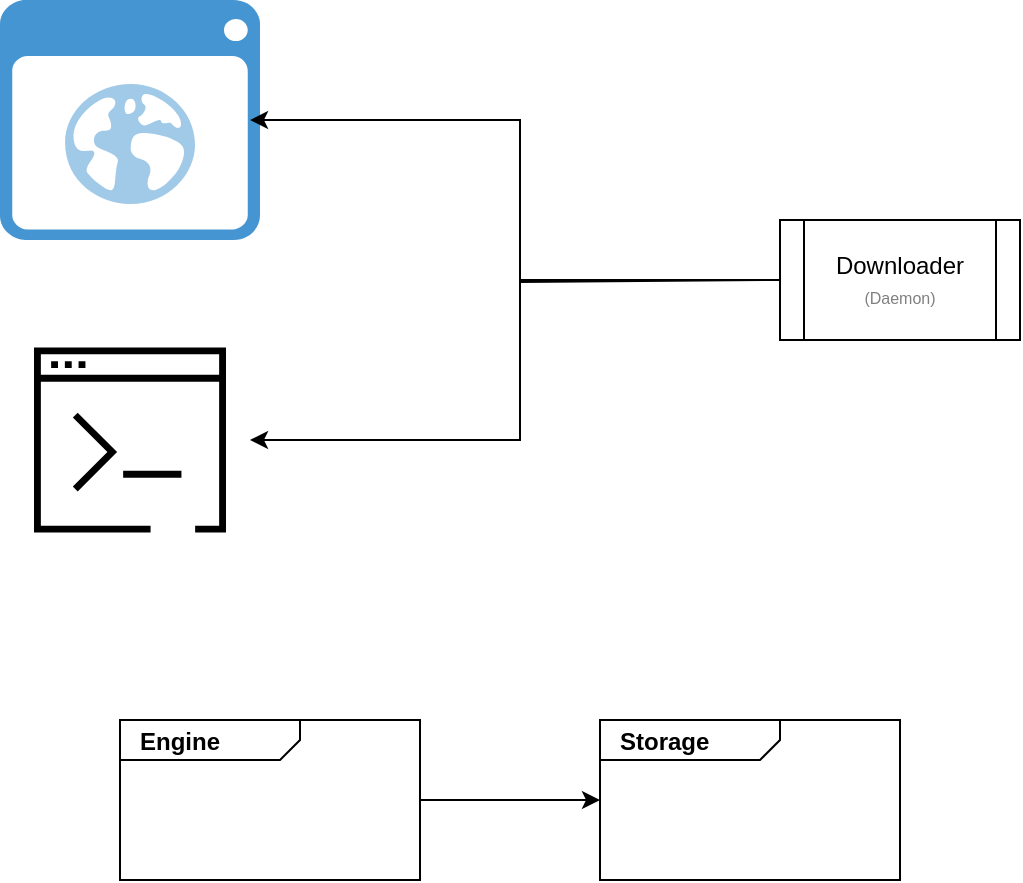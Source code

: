 <mxfile version="24.4.2" type="device">
  <diagram name="Page-1" id="t0vvowJEI3WZyKz7Jq5n">
    <mxGraphModel dx="1061" dy="729" grid="1" gridSize="10" guides="1" tooltips="1" connect="1" arrows="1" fold="1" page="1" pageScale="1" pageWidth="850" pageHeight="1100" math="0" shadow="0">
      <root>
        <mxCell id="0" />
        <mxCell id="1" parent="0" />
        <mxCell id="pOczW_SwAl8UBhugTKSk-4" value="" style="shadow=0;dashed=0;html=1;strokeColor=none;fillColor=#4495D1;labelPosition=center;verticalLabelPosition=bottom;verticalAlign=top;align=center;outlineConnect=0;shape=mxgraph.veeam.2d.web_ui;" vertex="1" parent="1">
          <mxGeometry x="110" y="110" width="130" height="120" as="geometry" />
        </mxCell>
        <mxCell id="pOczW_SwAl8UBhugTKSk-6" value="" style="sketch=0;points=[[0,0,0],[0.25,0,0],[0.5,0,0],[0.75,0,0],[1,0,0],[0,1,0],[0.25,1,0],[0.5,1,0],[0.75,1,0],[1,1,0],[0,0.25,0],[0,0.5,0],[0,0.75,0],[1,0.25,0],[1,0.5,0],[1,0.75,0]];points=[[0,0,0],[0.25,0,0],[0.5,0,0],[0.75,0,0],[1,0,0],[0,1,0],[0.25,1,0],[0.5,1,0],[0.75,1,0],[1,1,0],[0,0.25,0],[0,0.5,0],[0,0.75,0],[1,0.25,0],[1,0.5,0],[1,0.75,0]];outlineConnect=0;fontColor=#232F3E;fillColor=default;strokeColor=#000000;dashed=0;verticalLabelPosition=bottom;verticalAlign=top;align=center;html=1;fontSize=12;fontStyle=0;aspect=fixed;shape=mxgraph.aws4.resourceIcon;resIcon=mxgraph.aws4.command_line_interface;" vertex="1" parent="1">
          <mxGeometry x="115" y="270" width="120" height="120" as="geometry" />
        </mxCell>
        <mxCell id="pOczW_SwAl8UBhugTKSk-9" style="edgeStyle=orthogonalEdgeStyle;rounded=0;orthogonalLoop=1;jettySize=auto;html=1;" edge="1" parent="1">
          <mxGeometry relative="1" as="geometry">
            <mxPoint x="495" y="250.027" as="sourcePoint" />
            <mxPoint x="235" y="170.027" as="targetPoint" />
            <Array as="points">
              <mxPoint x="370" y="251" />
              <mxPoint x="370" y="170" />
            </Array>
          </mxGeometry>
        </mxCell>
        <mxCell id="pOczW_SwAl8UBhugTKSk-10" style="edgeStyle=orthogonalEdgeStyle;rounded=0;orthogonalLoop=1;jettySize=auto;html=1;" edge="1" parent="1" source="pOczW_SwAl8UBhugTKSk-7" target="pOczW_SwAl8UBhugTKSk-6">
          <mxGeometry relative="1" as="geometry">
            <Array as="points">
              <mxPoint x="370" y="250" />
              <mxPoint x="370" y="330" />
            </Array>
          </mxGeometry>
        </mxCell>
        <mxCell id="pOczW_SwAl8UBhugTKSk-7" value="Downloader&lt;br&gt;&lt;font color=&quot;#808080&quot; style=&quot;font-size: 8px;&quot;&gt;(Daemon)&lt;/font&gt;" style="shape=process;whiteSpace=wrap;html=1;backgroundOutline=1;" vertex="1" parent="1">
          <mxGeometry x="500" y="220" width="120" height="60" as="geometry" />
        </mxCell>
        <mxCell id="pOczW_SwAl8UBhugTKSk-13" value="&lt;p style=&quot;margin:0px;margin-top:4px;margin-left:10px;text-align:left;&quot;&gt;&lt;b&gt;Engine&lt;/b&gt;&lt;/p&gt;&lt;p style=&quot;margin:0px;margin-top:4px;margin-left:10px;text-align:left;&quot;&gt;&lt;b&gt;&lt;br&gt;&lt;/b&gt;&lt;/p&gt;" style="html=1;shape=mxgraph.sysml.package;html=1;overflow=fill;whiteSpace=wrap;" vertex="1" parent="1">
          <mxGeometry x="170" y="470" width="150" height="80" as="geometry" />
        </mxCell>
        <mxCell id="pOczW_SwAl8UBhugTKSk-14" value="&lt;p style=&quot;margin:0px;margin-top:4px;margin-left:10px;text-align:left;&quot;&gt;&lt;b&gt;Storage&lt;/b&gt;&lt;/p&gt;&lt;p style=&quot;margin:0px;margin-top:4px;margin-left:10px;text-align:left;&quot;&gt;&lt;b&gt;&lt;br&gt;&lt;/b&gt;&lt;/p&gt;" style="html=1;shape=mxgraph.sysml.package;html=1;overflow=fill;whiteSpace=wrap;" vertex="1" parent="1">
          <mxGeometry x="410" y="470" width="150" height="80" as="geometry" />
        </mxCell>
        <mxCell id="pOczW_SwAl8UBhugTKSk-15" style="edgeStyle=orthogonalEdgeStyle;rounded=0;orthogonalLoop=1;jettySize=auto;html=1;entryX=0;entryY=0.5;entryDx=0;entryDy=0;entryPerimeter=0;" edge="1" parent="1" source="pOczW_SwAl8UBhugTKSk-13" target="pOczW_SwAl8UBhugTKSk-14">
          <mxGeometry relative="1" as="geometry" />
        </mxCell>
      </root>
    </mxGraphModel>
  </diagram>
</mxfile>
